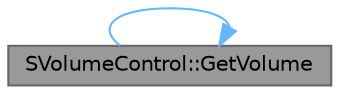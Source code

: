 digraph "SVolumeControl::GetVolume"
{
 // INTERACTIVE_SVG=YES
 // LATEX_PDF_SIZE
  bgcolor="transparent";
  edge [fontname=Helvetica,fontsize=10,labelfontname=Helvetica,labelfontsize=10];
  node [fontname=Helvetica,fontsize=10,shape=box,height=0.2,width=0.4];
  rankdir="LR";
  Node1 [id="Node000001",label="SVolumeControl::GetVolume",height=0.2,width=0.4,color="gray40", fillcolor="grey60", style="filled", fontcolor="black",tooltip="Called when the mute state is changed by clicking the button."];
  Node1 -> Node1 [id="edge1_Node000001_Node000001",color="steelblue1",style="solid",tooltip=" "];
}
